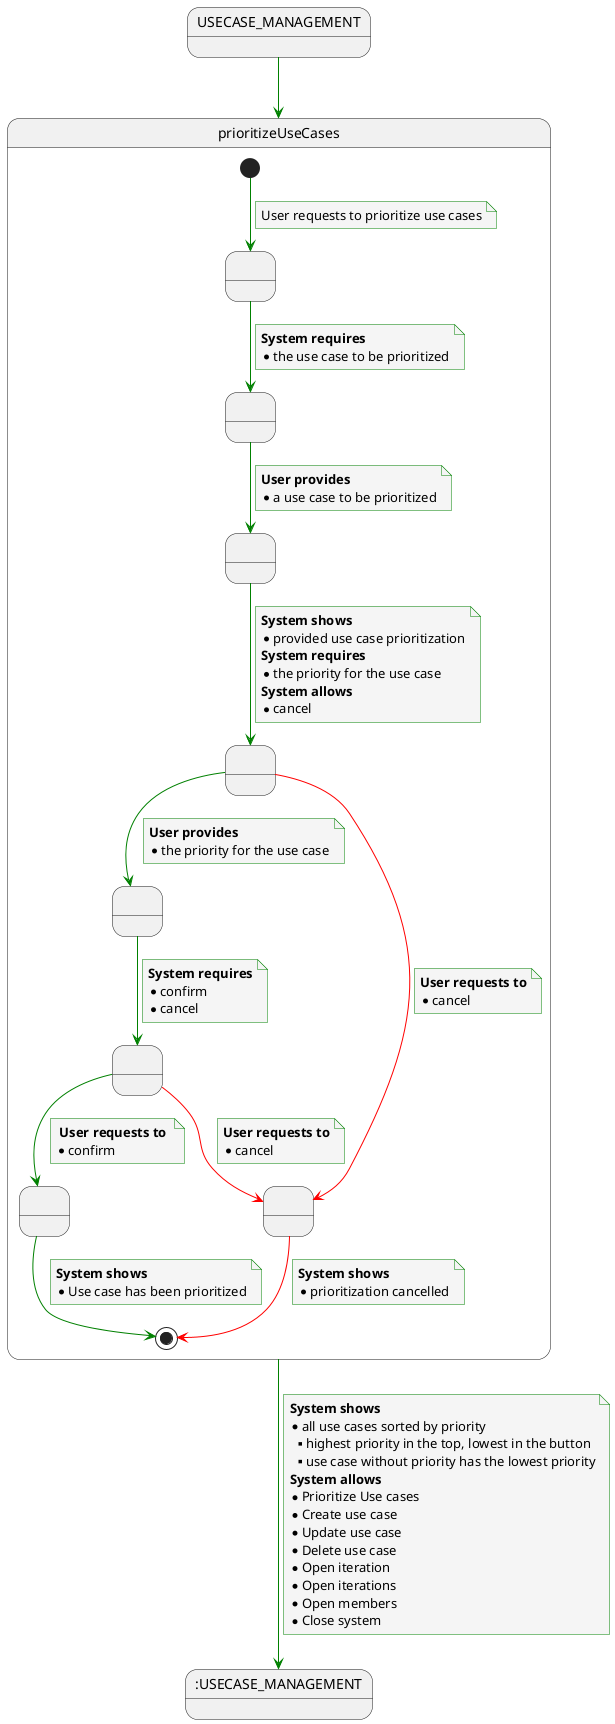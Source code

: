 @startuml
    skinparam {
        NoteBackgroundColor #whiteSmoke
        ArrowColor #green
        NoteBorderColor #green
    }
state USECASE_MANAGEMENT_END as ":USECASE_MANAGEMENT"

USECASE_MANAGEMENT --> prioritizeUseCases

state prioritizeUseCases {

state 1 as " "
state 2 as " "
state 8 as " "
state 9 as " "
state 10 as " "
state 11 as " "
state 12 as " "
state 13 as " "


[*] --> 1
note on link
    User requests to prioritize use cases
end note

1 --> 2
note on link
<b>System requires</b>
* the use case to be prioritized
end note

2 --> 8
note on link
<b>User provides</b>
* a use case to be prioritized
end note

8 --> 9
note on link
<b>System shows</b>
* provided use case prioritization
<b>System requires</b>
* the priority for the use case
<b>System allows</b>
* cancel
end note

9 --> 10
note on link
    <b>User provides</b>
    * the priority for the use case
end note

10 --> 11
note on link
    <b>System requires</b>
    * confirm
    * cancel
end note

11 --> 12
note on link
    <b> User requests to </b>
    * confirm
end note

12 --> [*]
note on link
    <b>System shows</b>
    * Use case has been prioritized
end note

'Variation path
9 -[#red]-> 13
note on link
    <b>User requests to</b>
    * cancel
end note
11 -[#red]-> 13
note on link
    <b>User requests to</b>
    * cancel
end note

13 -[#red]-> [*]
note on link
<b>System shows</b>
* prioritization cancelled
end note

prioritizeUseCases --> USECASE_MANAGEMENT_END
note on link
<b>System shows</b>
* all use cases sorted by priority
** highest priority in the top, lowest in the button
** use case without priority has the lowest priority
<b>System allows</b>
* Prioritize Use cases
* Create use case
* Update use case
* Delete use case
* Open iteration
* Open iterations
* Open members
* Close system
end note
@enduml
